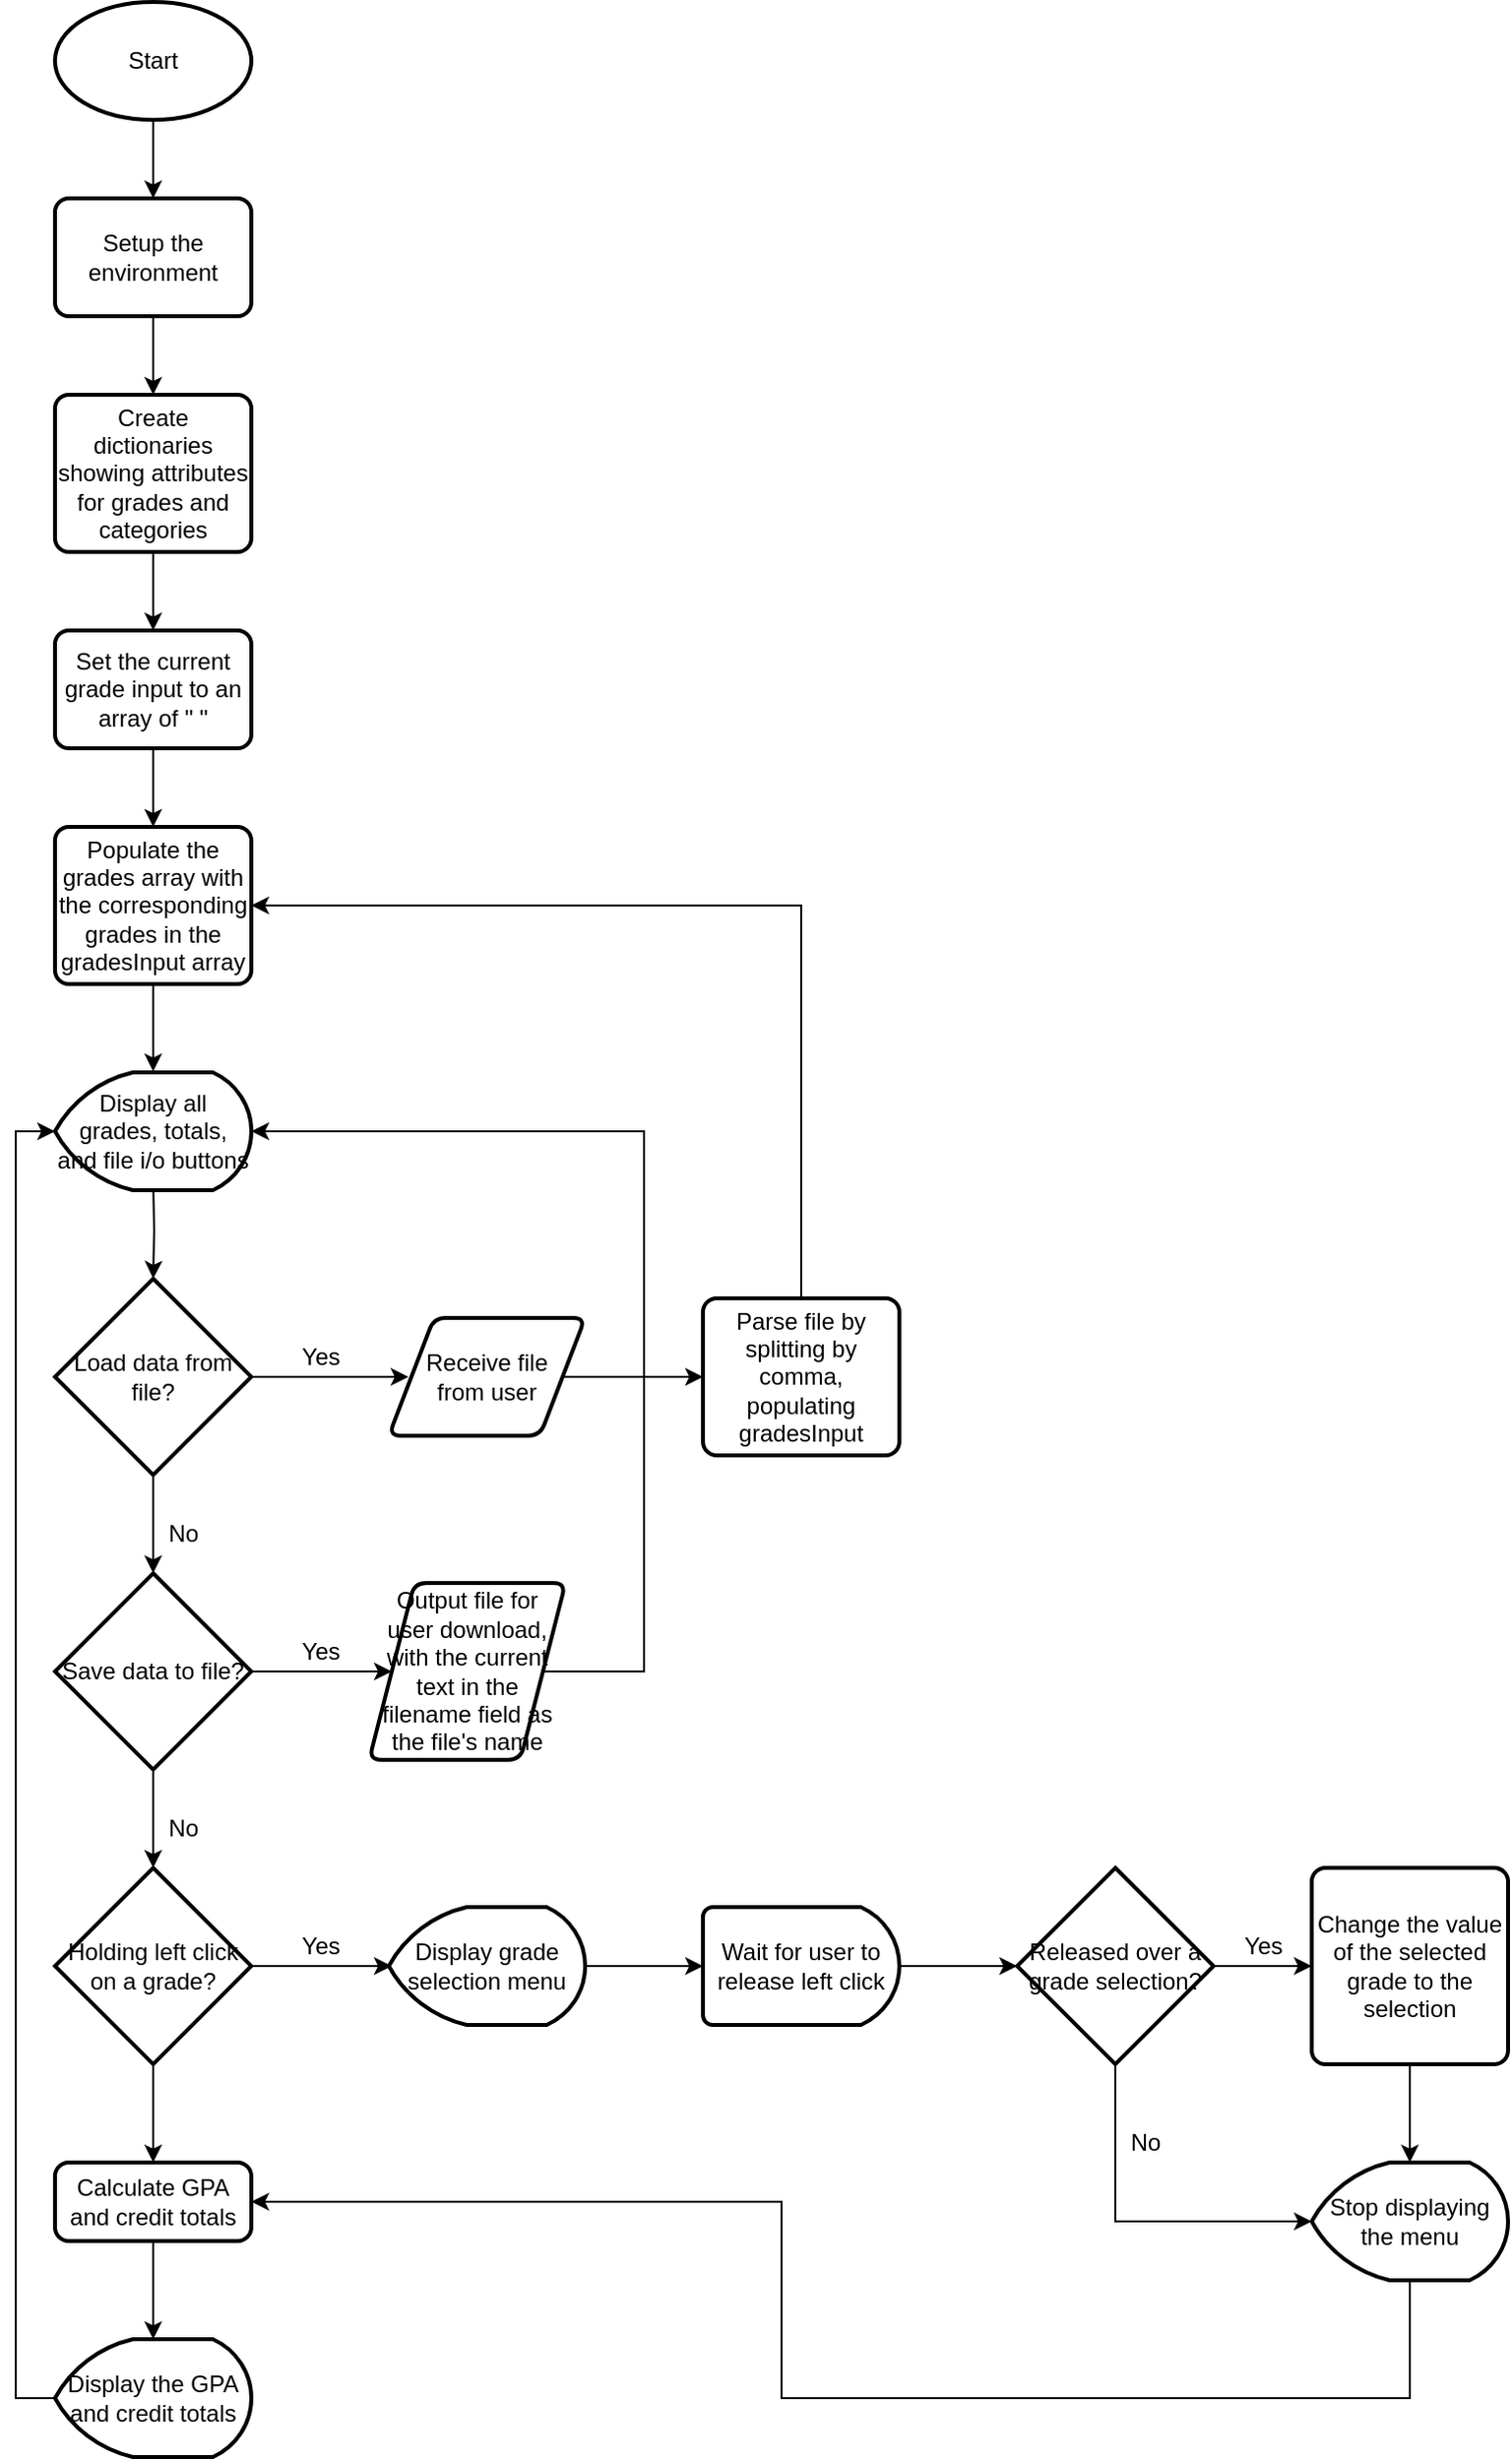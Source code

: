 <mxfile version="12.9.14" type="device"><diagram id="C5RBs43oDa-KdzZeNtuy" name="Page-1"><mxGraphModel dx="1483" dy="794" grid="1" gridSize="10" guides="1" tooltips="1" connect="1" arrows="1" fold="1" page="1" pageScale="1" pageWidth="827" pageHeight="1169" math="0" shadow="0"><root><mxCell id="WIyWlLk6GJQsqaUBKTNV-0"/><mxCell id="WIyWlLk6GJQsqaUBKTNV-1" parent="WIyWlLk6GJQsqaUBKTNV-0"/><mxCell id="4HfINaBF9RUhyYo1JMSp-1" value="Start" style="strokeWidth=2;html=1;shape=mxgraph.flowchart.start_1;whiteSpace=wrap;" vertex="1" parent="WIyWlLk6GJQsqaUBKTNV-1"><mxGeometry x="40" y="40" width="100" height="60" as="geometry"/></mxCell><mxCell id="4HfINaBF9RUhyYo1JMSp-3" value="" style="endArrow=classic;html=1;" edge="1" parent="WIyWlLk6GJQsqaUBKTNV-1" source="4HfINaBF9RUhyYo1JMSp-1"><mxGeometry width="50" height="50" relative="1" as="geometry"><mxPoint x="90" y="150" as="sourcePoint"/><mxPoint x="90" y="140" as="targetPoint"/></mxGeometry></mxCell><mxCell id="4HfINaBF9RUhyYo1JMSp-6" value="" style="edgeStyle=orthogonalEdgeStyle;rounded=0;orthogonalLoop=1;jettySize=auto;html=1;" edge="1" parent="WIyWlLk6GJQsqaUBKTNV-1" source="4HfINaBF9RUhyYo1JMSp-4" target="4HfINaBF9RUhyYo1JMSp-5"><mxGeometry relative="1" as="geometry"/></mxCell><mxCell id="4HfINaBF9RUhyYo1JMSp-4" value="Setup the environment" style="rounded=1;whiteSpace=wrap;html=1;absoluteArcSize=1;arcSize=14;strokeWidth=2;" vertex="1" parent="WIyWlLk6GJQsqaUBKTNV-1"><mxGeometry x="40" y="140" width="100" height="60" as="geometry"/></mxCell><mxCell id="4HfINaBF9RUhyYo1JMSp-12" value="" style="edgeStyle=orthogonalEdgeStyle;rounded=0;orthogonalLoop=1;jettySize=auto;html=1;" edge="1" parent="WIyWlLk6GJQsqaUBKTNV-1" source="4HfINaBF9RUhyYo1JMSp-5" target="4HfINaBF9RUhyYo1JMSp-11"><mxGeometry relative="1" as="geometry"/></mxCell><mxCell id="4HfINaBF9RUhyYo1JMSp-5" value="Create dictionaries showing attributes for grades and categories" style="rounded=1;whiteSpace=wrap;html=1;absoluteArcSize=1;arcSize=14;strokeWidth=2;" vertex="1" parent="WIyWlLk6GJQsqaUBKTNV-1"><mxGeometry x="40" y="240" width="100" height="80" as="geometry"/></mxCell><mxCell id="4HfINaBF9RUhyYo1JMSp-14" value="" style="edgeStyle=orthogonalEdgeStyle;rounded=0;orthogonalLoop=1;jettySize=auto;html=1;" edge="1" parent="WIyWlLk6GJQsqaUBKTNV-1" source="4HfINaBF9RUhyYo1JMSp-11" target="4HfINaBF9RUhyYo1JMSp-13"><mxGeometry relative="1" as="geometry"/></mxCell><mxCell id="4HfINaBF9RUhyYo1JMSp-11" value="Set the current grade input to an array of &quot; &quot;" style="rounded=1;whiteSpace=wrap;html=1;absoluteArcSize=1;arcSize=14;strokeWidth=2;" vertex="1" parent="WIyWlLk6GJQsqaUBKTNV-1"><mxGeometry x="40" y="360" width="100" height="60" as="geometry"/></mxCell><mxCell id="4HfINaBF9RUhyYo1JMSp-16" value="" style="edgeStyle=orthogonalEdgeStyle;rounded=0;orthogonalLoop=1;jettySize=auto;html=1;" edge="1" parent="WIyWlLk6GJQsqaUBKTNV-1" source="4HfINaBF9RUhyYo1JMSp-13"><mxGeometry relative="1" as="geometry"><mxPoint x="90" y="584.5" as="targetPoint"/></mxGeometry></mxCell><mxCell id="4HfINaBF9RUhyYo1JMSp-13" value="Populate the grades array with the corresponding grades in the gradesInput array" style="rounded=1;whiteSpace=wrap;html=1;absoluteArcSize=1;arcSize=14;strokeWidth=2;" vertex="1" parent="WIyWlLk6GJQsqaUBKTNV-1"><mxGeometry x="40" y="460" width="100" height="80" as="geometry"/></mxCell><mxCell id="4HfINaBF9RUhyYo1JMSp-20" value="" style="edgeStyle=orthogonalEdgeStyle;rounded=0;orthogonalLoop=1;jettySize=auto;html=1;" edge="1" parent="WIyWlLk6GJQsqaUBKTNV-1" target="4HfINaBF9RUhyYo1JMSp-19"><mxGeometry relative="1" as="geometry"><mxPoint x="90" y="639.5" as="sourcePoint"/></mxGeometry></mxCell><mxCell id="4HfINaBF9RUhyYo1JMSp-22" value="" style="edgeStyle=orthogonalEdgeStyle;rounded=0;orthogonalLoop=1;jettySize=auto;html=1;" edge="1" parent="WIyWlLk6GJQsqaUBKTNV-1" source="4HfINaBF9RUhyYo1JMSp-19"><mxGeometry relative="1" as="geometry"><mxPoint x="220" y="740" as="targetPoint"/></mxGeometry></mxCell><mxCell id="g6GdU9-ypt8qKzvmLI3q-6" value="" style="edgeStyle=orthogonalEdgeStyle;rounded=0;orthogonalLoop=1;jettySize=auto;html=1;" edge="1" parent="WIyWlLk6GJQsqaUBKTNV-1" source="4HfINaBF9RUhyYo1JMSp-19" target="g6GdU9-ypt8qKzvmLI3q-5"><mxGeometry relative="1" as="geometry"/></mxCell><mxCell id="4HfINaBF9RUhyYo1JMSp-19" value="Load data from file?" style="strokeWidth=2;html=1;shape=mxgraph.flowchart.decision;whiteSpace=wrap;" vertex="1" parent="WIyWlLk6GJQsqaUBKTNV-1"><mxGeometry x="40" y="690" width="100" height="100" as="geometry"/></mxCell><mxCell id="g6GdU9-ypt8qKzvmLI3q-12" style="edgeStyle=orthogonalEdgeStyle;rounded=0;orthogonalLoop=1;jettySize=auto;html=1;entryX=0;entryY=0.5;entryDx=0;entryDy=0;" edge="1" parent="WIyWlLk6GJQsqaUBKTNV-1" source="g6GdU9-ypt8qKzvmLI3q-5" target="g6GdU9-ypt8qKzvmLI3q-11"><mxGeometry relative="1" as="geometry"/></mxCell><mxCell id="g6GdU9-ypt8qKzvmLI3q-5" value="Save data to file?" style="strokeWidth=2;html=1;shape=mxgraph.flowchart.decision;whiteSpace=wrap;" vertex="1" parent="WIyWlLk6GJQsqaUBKTNV-1"><mxGeometry x="40" y="840" width="100" height="100" as="geometry"/></mxCell><mxCell id="4HfINaBF9RUhyYo1JMSp-23" value="Yes" style="text;html=1;align=center;verticalAlign=middle;resizable=0;points=[];autosize=1;" vertex="1" parent="WIyWlLk6GJQsqaUBKTNV-1"><mxGeometry x="160" y="720" width="30" height="20" as="geometry"/></mxCell><mxCell id="4HfINaBF9RUhyYo1JMSp-32" value="" style="edgeStyle=orthogonalEdgeStyle;rounded=0;orthogonalLoop=1;jettySize=auto;html=1;" edge="1" parent="WIyWlLk6GJQsqaUBKTNV-1" source="4HfINaBF9RUhyYo1JMSp-25"><mxGeometry relative="1" as="geometry"><mxPoint x="370" y="740" as="targetPoint"/></mxGeometry></mxCell><mxCell id="4HfINaBF9RUhyYo1JMSp-25" value="Receive file &lt;br&gt;from user" style="shape=parallelogram;html=1;strokeWidth=2;perimeter=parallelogramPerimeter;whiteSpace=wrap;rounded=1;arcSize=12;size=0.23;" vertex="1" parent="WIyWlLk6GJQsqaUBKTNV-1"><mxGeometry x="210" y="710" width="100" height="60" as="geometry"/></mxCell><mxCell id="g6GdU9-ypt8qKzvmLI3q-1" value="" style="edgeStyle=orthogonalEdgeStyle;rounded=0;orthogonalLoop=1;jettySize=auto;html=1;entryX=1;entryY=0.5;entryDx=0;entryDy=0;" edge="1" parent="WIyWlLk6GJQsqaUBKTNV-1" source="4HfINaBF9RUhyYo1JMSp-28" target="4HfINaBF9RUhyYo1JMSp-13"><mxGeometry relative="1" as="geometry"><mxPoint x="420" y="510" as="targetPoint"/><Array as="points"><mxPoint x="420" y="500"/></Array></mxGeometry></mxCell><mxCell id="4HfINaBF9RUhyYo1JMSp-28" value="Parse file by splitting by comma, populating gradesInput" style="rounded=1;whiteSpace=wrap;html=1;absoluteArcSize=1;arcSize=14;strokeWidth=2;" vertex="1" parent="WIyWlLk6GJQsqaUBKTNV-1"><mxGeometry x="370" y="700" width="100" height="80" as="geometry"/></mxCell><mxCell id="g6GdU9-ypt8qKzvmLI3q-4" value="No" style="text;html=1;align=center;verticalAlign=middle;resizable=0;points=[];autosize=1;" vertex="1" parent="WIyWlLk6GJQsqaUBKTNV-1"><mxGeometry x="90" y="810" width="30" height="20" as="geometry"/></mxCell><mxCell id="g6GdU9-ypt8qKzvmLI3q-40" style="edgeStyle=orthogonalEdgeStyle;rounded=0;orthogonalLoop=1;jettySize=auto;html=1;entryX=1;entryY=0.5;entryDx=0;entryDy=0;entryPerimeter=0;" edge="1" parent="WIyWlLk6GJQsqaUBKTNV-1" source="g6GdU9-ypt8qKzvmLI3q-11" target="g6GdU9-ypt8qKzvmLI3q-22"><mxGeometry relative="1" as="geometry"><Array as="points"><mxPoint x="340" y="890"/><mxPoint x="340" y="615"/></Array></mxGeometry></mxCell><mxCell id="g6GdU9-ypt8qKzvmLI3q-11" value="Output file for user download, with the current text in the filename field as the file's name" style="shape=parallelogram;html=1;strokeWidth=2;perimeter=parallelogramPerimeter;whiteSpace=wrap;rounded=1;arcSize=12;size=0.23;" vertex="1" parent="WIyWlLk6GJQsqaUBKTNV-1"><mxGeometry x="200" y="845" width="100" height="90" as="geometry"/></mxCell><mxCell id="g6GdU9-ypt8qKzvmLI3q-13" value="Yes" style="text;html=1;align=center;verticalAlign=middle;resizable=0;points=[];autosize=1;" vertex="1" parent="WIyWlLk6GJQsqaUBKTNV-1"><mxGeometry x="160" y="870" width="30" height="20" as="geometry"/></mxCell><mxCell id="g6GdU9-ypt8qKzvmLI3q-14" value="" style="edgeStyle=orthogonalEdgeStyle;rounded=0;orthogonalLoop=1;jettySize=auto;html=1;" edge="1" parent="WIyWlLk6GJQsqaUBKTNV-1"><mxGeometry relative="1" as="geometry"><mxPoint x="90" y="940" as="sourcePoint"/><mxPoint x="90" y="990" as="targetPoint"/></mxGeometry></mxCell><mxCell id="g6GdU9-ypt8qKzvmLI3q-15" value="No" style="text;html=1;align=center;verticalAlign=middle;resizable=0;points=[];autosize=1;" vertex="1" parent="WIyWlLk6GJQsqaUBKTNV-1"><mxGeometry x="90" y="960" width="30" height="20" as="geometry"/></mxCell><mxCell id="g6GdU9-ypt8qKzvmLI3q-35" style="edgeStyle=orthogonalEdgeStyle;rounded=0;orthogonalLoop=1;jettySize=auto;html=1;entryX=0.5;entryY=0;entryDx=0;entryDy=0;" edge="1" parent="WIyWlLk6GJQsqaUBKTNV-1" source="g6GdU9-ypt8qKzvmLI3q-16" target="g6GdU9-ypt8qKzvmLI3q-34"><mxGeometry relative="1" as="geometry"/></mxCell><mxCell id="g6GdU9-ypt8qKzvmLI3q-16" value="Holding left click on a grade?" style="strokeWidth=2;html=1;shape=mxgraph.flowchart.decision;whiteSpace=wrap;" vertex="1" parent="WIyWlLk6GJQsqaUBKTNV-1"><mxGeometry x="40" y="990" width="100" height="100" as="geometry"/></mxCell><mxCell id="g6GdU9-ypt8qKzvmLI3q-17" style="edgeStyle=orthogonalEdgeStyle;rounded=0;orthogonalLoop=1;jettySize=auto;html=1;entryX=0;entryY=0.5;entryDx=0;entryDy=0;" edge="1" parent="WIyWlLk6GJQsqaUBKTNV-1"><mxGeometry relative="1" as="geometry"><mxPoint x="140" y="1040" as="sourcePoint"/><mxPoint x="211.5" y="1040" as="targetPoint"/></mxGeometry></mxCell><mxCell id="g6GdU9-ypt8qKzvmLI3q-18" value="Yes" style="text;html=1;align=center;verticalAlign=middle;resizable=0;points=[];autosize=1;" vertex="1" parent="WIyWlLk6GJQsqaUBKTNV-1"><mxGeometry x="160" y="1020" width="30" height="20" as="geometry"/></mxCell><mxCell id="g6GdU9-ypt8qKzvmLI3q-21" style="edgeStyle=orthogonalEdgeStyle;rounded=0;orthogonalLoop=1;jettySize=auto;html=1;entryX=0;entryY=0.5;entryDx=0;entryDy=0;entryPerimeter=0;" edge="1" parent="WIyWlLk6GJQsqaUBKTNV-1" source="g6GdU9-ypt8qKzvmLI3q-19" target="g6GdU9-ypt8qKzvmLI3q-20"><mxGeometry relative="1" as="geometry"/></mxCell><mxCell id="g6GdU9-ypt8qKzvmLI3q-19" value="Wait for user to release left click" style="strokeWidth=2;html=1;shape=mxgraph.flowchart.delay;whiteSpace=wrap;" vertex="1" parent="WIyWlLk6GJQsqaUBKTNV-1"><mxGeometry x="370" y="1010" width="100" height="60" as="geometry"/></mxCell><mxCell id="g6GdU9-ypt8qKzvmLI3q-26" style="edgeStyle=orthogonalEdgeStyle;rounded=0;orthogonalLoop=1;jettySize=auto;html=1;entryX=0;entryY=0.5;entryDx=0;entryDy=0;" edge="1" parent="WIyWlLk6GJQsqaUBKTNV-1" source="g6GdU9-ypt8qKzvmLI3q-20" target="g6GdU9-ypt8qKzvmLI3q-25"><mxGeometry relative="1" as="geometry"/></mxCell><mxCell id="g6GdU9-ypt8qKzvmLI3q-20" value="Released over a grade selection?" style="strokeWidth=2;html=1;shape=mxgraph.flowchart.decision;whiteSpace=wrap;" vertex="1" parent="WIyWlLk6GJQsqaUBKTNV-1"><mxGeometry x="530" y="990" width="100" height="100" as="geometry"/></mxCell><mxCell id="g6GdU9-ypt8qKzvmLI3q-22" value="&lt;span&gt;Display all grades, totals, and file i/o buttons&lt;/span&gt;" style="strokeWidth=2;html=1;shape=mxgraph.flowchart.display;whiteSpace=wrap;" vertex="1" parent="WIyWlLk6GJQsqaUBKTNV-1"><mxGeometry x="40" y="585" width="100" height="60" as="geometry"/></mxCell><mxCell id="g6GdU9-ypt8qKzvmLI3q-24" style="edgeStyle=orthogonalEdgeStyle;rounded=0;orthogonalLoop=1;jettySize=auto;html=1;entryX=0;entryY=0.5;entryDx=0;entryDy=0;entryPerimeter=0;" edge="1" parent="WIyWlLk6GJQsqaUBKTNV-1" source="g6GdU9-ypt8qKzvmLI3q-23" target="g6GdU9-ypt8qKzvmLI3q-19"><mxGeometry relative="1" as="geometry"/></mxCell><mxCell id="g6GdU9-ypt8qKzvmLI3q-23" value="Display grade selection menu" style="strokeWidth=2;html=1;shape=mxgraph.flowchart.display;whiteSpace=wrap;" vertex="1" parent="WIyWlLk6GJQsqaUBKTNV-1"><mxGeometry x="210" y="1010" width="100" height="60" as="geometry"/></mxCell><mxCell id="g6GdU9-ypt8qKzvmLI3q-25" value="Change the value of the selected grade to the selection" style="rounded=1;whiteSpace=wrap;html=1;absoluteArcSize=1;arcSize=14;strokeWidth=2;" vertex="1" parent="WIyWlLk6GJQsqaUBKTNV-1"><mxGeometry x="680" y="990" width="100" height="100" as="geometry"/></mxCell><mxCell id="g6GdU9-ypt8qKzvmLI3q-27" value="Yes" style="text;html=1;align=center;verticalAlign=middle;resizable=0;points=[];autosize=1;" vertex="1" parent="WIyWlLk6GJQsqaUBKTNV-1"><mxGeometry x="640" y="1020" width="30" height="20" as="geometry"/></mxCell><mxCell id="g6GdU9-ypt8qKzvmLI3q-28" value="" style="edgeStyle=orthogonalEdgeStyle;rounded=0;orthogonalLoop=1;jettySize=auto;html=1;entryX=0;entryY=0.5;entryDx=0;entryDy=0;entryPerimeter=0;" edge="1" parent="WIyWlLk6GJQsqaUBKTNV-1" target="g6GdU9-ypt8qKzvmLI3q-32"><mxGeometry relative="1" as="geometry"><mxPoint x="580" y="1090" as="sourcePoint"/><mxPoint x="580" y="1170" as="targetPoint"/><Array as="points"><mxPoint x="580" y="1170"/></Array></mxGeometry></mxCell><mxCell id="g6GdU9-ypt8qKzvmLI3q-29" value="No" style="text;html=1;align=center;verticalAlign=middle;resizable=0;points=[];autosize=1;" vertex="1" parent="WIyWlLk6GJQsqaUBKTNV-1"><mxGeometry x="580" y="1120" width="30" height="20" as="geometry"/></mxCell><mxCell id="g6GdU9-ypt8qKzvmLI3q-30" value="" style="edgeStyle=orthogonalEdgeStyle;rounded=0;orthogonalLoop=1;jettySize=auto;html=1;" edge="1" parent="WIyWlLk6GJQsqaUBKTNV-1"><mxGeometry relative="1" as="geometry"><mxPoint x="730" y="1090" as="sourcePoint"/><mxPoint x="730" y="1140" as="targetPoint"/></mxGeometry></mxCell><mxCell id="g6GdU9-ypt8qKzvmLI3q-37" style="edgeStyle=orthogonalEdgeStyle;rounded=0;orthogonalLoop=1;jettySize=auto;html=1;entryX=1;entryY=0.5;entryDx=0;entryDy=0;" edge="1" parent="WIyWlLk6GJQsqaUBKTNV-1" source="g6GdU9-ypt8qKzvmLI3q-32" target="g6GdU9-ypt8qKzvmLI3q-34"><mxGeometry relative="1" as="geometry"><Array as="points"><mxPoint x="730" y="1260"/><mxPoint x="410" y="1260"/><mxPoint x="410" y="1160"/></Array></mxGeometry></mxCell><mxCell id="g6GdU9-ypt8qKzvmLI3q-32" value="Stop displaying the menu" style="strokeWidth=2;html=1;shape=mxgraph.flowchart.display;whiteSpace=wrap;" vertex="1" parent="WIyWlLk6GJQsqaUBKTNV-1"><mxGeometry x="680" y="1140" width="100" height="60" as="geometry"/></mxCell><mxCell id="g6GdU9-ypt8qKzvmLI3q-38" style="edgeStyle=orthogonalEdgeStyle;rounded=0;orthogonalLoop=1;jettySize=auto;html=1;entryX=0.5;entryY=0;entryDx=0;entryDy=0;entryPerimeter=0;" edge="1" parent="WIyWlLk6GJQsqaUBKTNV-1" source="g6GdU9-ypt8qKzvmLI3q-34" target="g6GdU9-ypt8qKzvmLI3q-36"><mxGeometry relative="1" as="geometry"/></mxCell><mxCell id="g6GdU9-ypt8qKzvmLI3q-34" value="Calculate GPA and credit totals" style="rounded=1;whiteSpace=wrap;html=1;absoluteArcSize=1;arcSize=14;strokeWidth=2;" vertex="1" parent="WIyWlLk6GJQsqaUBKTNV-1"><mxGeometry x="40" y="1140" width="100" height="40" as="geometry"/></mxCell><mxCell id="g6GdU9-ypt8qKzvmLI3q-39" style="edgeStyle=orthogonalEdgeStyle;rounded=0;orthogonalLoop=1;jettySize=auto;html=1;entryX=0;entryY=0.5;entryDx=0;entryDy=0;entryPerimeter=0;" edge="1" parent="WIyWlLk6GJQsqaUBKTNV-1" source="g6GdU9-ypt8qKzvmLI3q-36" target="g6GdU9-ypt8qKzvmLI3q-22"><mxGeometry relative="1" as="geometry"><Array as="points"><mxPoint x="20" y="1260"/><mxPoint x="20" y="615"/></Array></mxGeometry></mxCell><mxCell id="g6GdU9-ypt8qKzvmLI3q-36" value="Display the GPA and credit totals" style="strokeWidth=2;html=1;shape=mxgraph.flowchart.display;whiteSpace=wrap;" vertex="1" parent="WIyWlLk6GJQsqaUBKTNV-1"><mxGeometry x="40" y="1230" width="100" height="60" as="geometry"/></mxCell></root></mxGraphModel></diagram></mxfile>